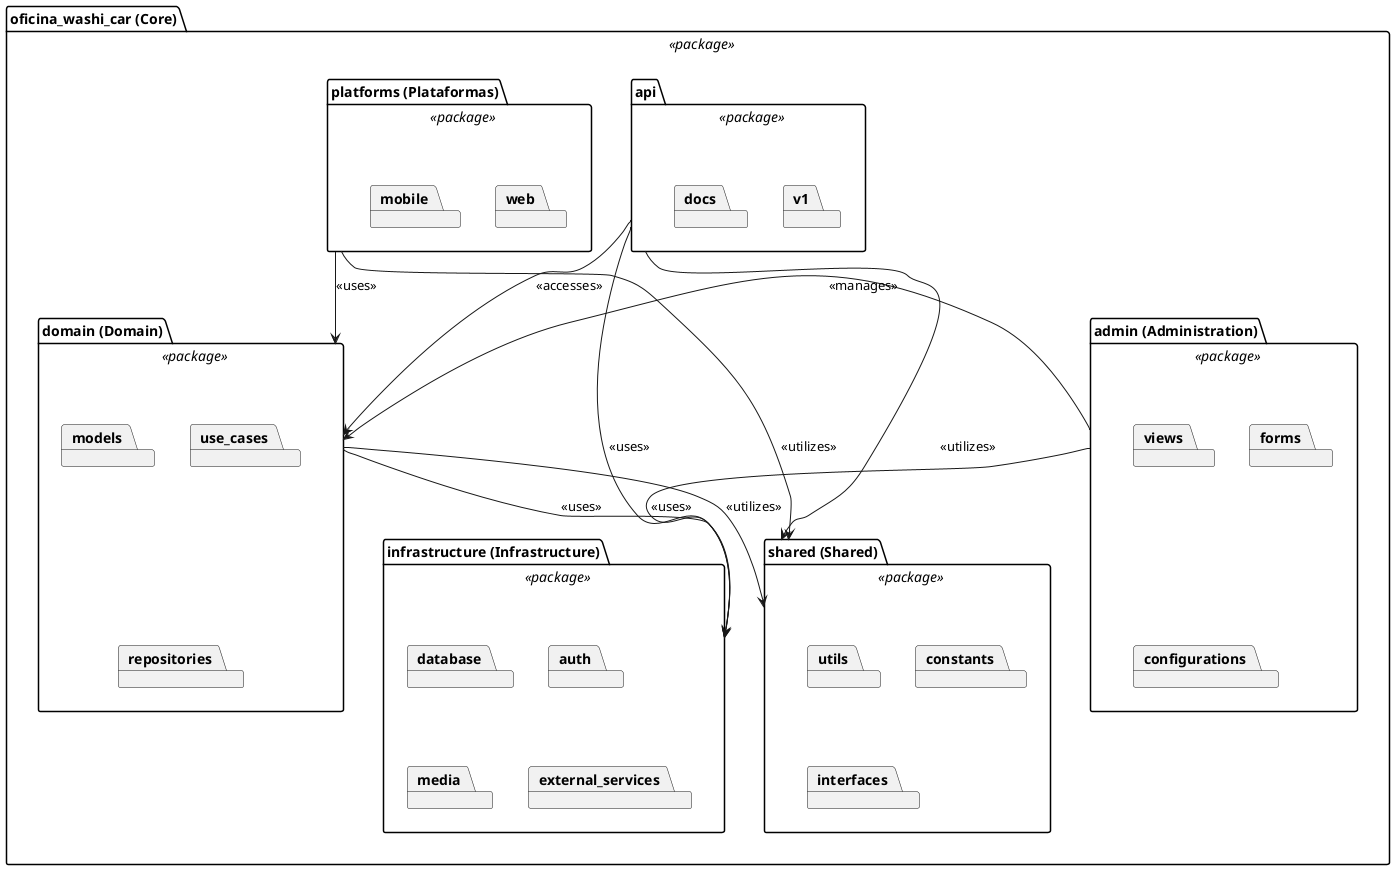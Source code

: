 @startuml
package "oficina_washi_car (Core)" <<package>> {

  package "platforms (Plataformas)" <<package>> {
    package "web"
    package "mobile"
  }

  package "domain (Domain)" <<package>> {
    package "models"
    package "use_cases"
    package "repositories"
  }

  package "infrastructure (Infrastructure)" <<package>> {
    package "database"
    package "auth"
    package "media"
    package "external_services"
  }

  package "shared (Shared)" <<package>> {
    package "utils"
    package "constants"
    package "interfaces"
  }

  package "admin (Administration)" <<package>> {
    package "views"
    package "forms"
    package "configurations"
  }

  package "api" <<package>> {
    package "v1"
    package "docs"
  }

  "platforms (Plataformas)" --> "domain (Domain)" : "<<uses>>"
  "platforms (Plataformas)" --> "shared (Shared)" : "<<utilizes>>"

  "domain (Domain)" --> "infrastructure (Infrastructure)" : "<<uses>>"
  "domain (Domain)" --> "shared (Shared)" : "<<utilizes>>"

  "api" --> "domain (Domain)" : "<<accesses>>"
  "api" --> "infrastructure (Infrastructure)" : "<<uses>>"
  "api" --> "shared (Shared)" : "<<utilizes>>"

  "admin (Administration)" --> "domain (Domain)" : "<<manages>>"
  "admin (Administration)" --> "infrastructure (Infrastructure)" : "<<uses>>"

}
@enduml